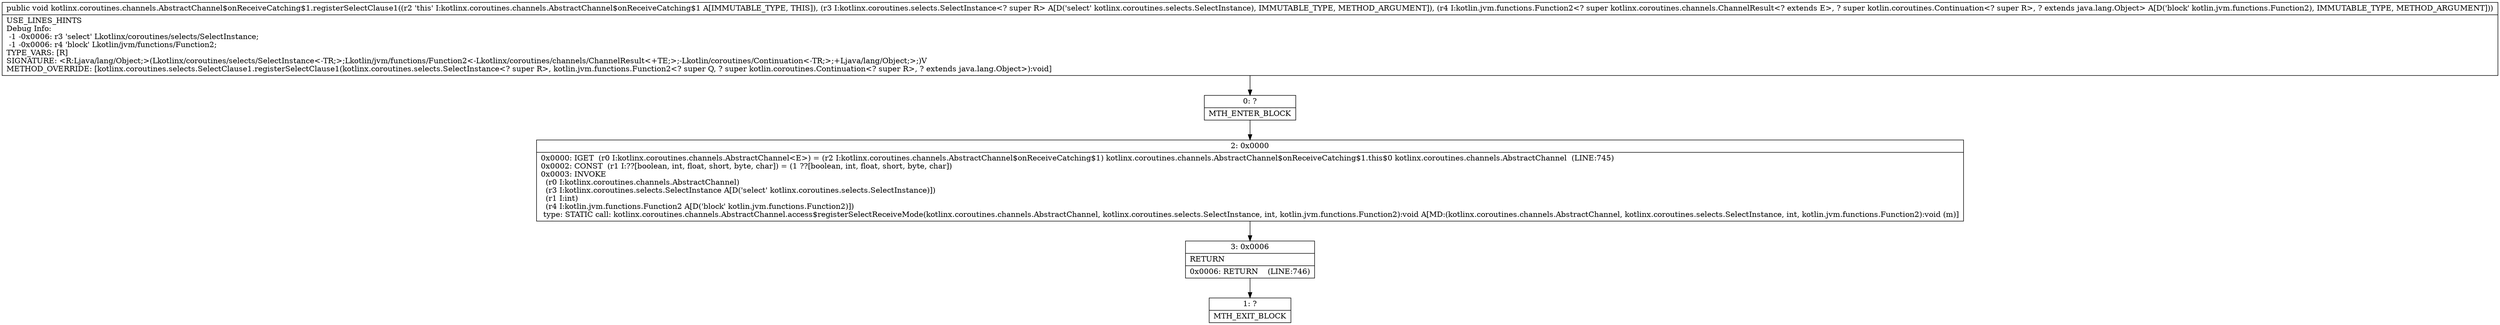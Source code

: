 digraph "CFG forkotlinx.coroutines.channels.AbstractChannel$onReceiveCatching$1.registerSelectClause1(Lkotlinx\/coroutines\/selects\/SelectInstance;Lkotlin\/jvm\/functions\/Function2;)V" {
Node_0 [shape=record,label="{0\:\ ?|MTH_ENTER_BLOCK\l}"];
Node_2 [shape=record,label="{2\:\ 0x0000|0x0000: IGET  (r0 I:kotlinx.coroutines.channels.AbstractChannel\<E\>) = (r2 I:kotlinx.coroutines.channels.AbstractChannel$onReceiveCatching$1) kotlinx.coroutines.channels.AbstractChannel$onReceiveCatching$1.this$0 kotlinx.coroutines.channels.AbstractChannel  (LINE:745)\l0x0002: CONST  (r1 I:??[boolean, int, float, short, byte, char]) = (1 ??[boolean, int, float, short, byte, char]) \l0x0003: INVOKE  \l  (r0 I:kotlinx.coroutines.channels.AbstractChannel)\l  (r3 I:kotlinx.coroutines.selects.SelectInstance A[D('select' kotlinx.coroutines.selects.SelectInstance)])\l  (r1 I:int)\l  (r4 I:kotlin.jvm.functions.Function2 A[D('block' kotlin.jvm.functions.Function2)])\l type: STATIC call: kotlinx.coroutines.channels.AbstractChannel.access$registerSelectReceiveMode(kotlinx.coroutines.channels.AbstractChannel, kotlinx.coroutines.selects.SelectInstance, int, kotlin.jvm.functions.Function2):void A[MD:(kotlinx.coroutines.channels.AbstractChannel, kotlinx.coroutines.selects.SelectInstance, int, kotlin.jvm.functions.Function2):void (m)]\l}"];
Node_3 [shape=record,label="{3\:\ 0x0006|RETURN\l|0x0006: RETURN    (LINE:746)\l}"];
Node_1 [shape=record,label="{1\:\ ?|MTH_EXIT_BLOCK\l}"];
MethodNode[shape=record,label="{public void kotlinx.coroutines.channels.AbstractChannel$onReceiveCatching$1.registerSelectClause1((r2 'this' I:kotlinx.coroutines.channels.AbstractChannel$onReceiveCatching$1 A[IMMUTABLE_TYPE, THIS]), (r3 I:kotlinx.coroutines.selects.SelectInstance\<? super R\> A[D('select' kotlinx.coroutines.selects.SelectInstance), IMMUTABLE_TYPE, METHOD_ARGUMENT]), (r4 I:kotlin.jvm.functions.Function2\<? super kotlinx.coroutines.channels.ChannelResult\<? extends E\>, ? super kotlin.coroutines.Continuation\<? super R\>, ? extends java.lang.Object\> A[D('block' kotlin.jvm.functions.Function2), IMMUTABLE_TYPE, METHOD_ARGUMENT]))  | USE_LINES_HINTS\lDebug Info:\l  \-1 \-0x0006: r3 'select' Lkotlinx\/coroutines\/selects\/SelectInstance;\l  \-1 \-0x0006: r4 'block' Lkotlin\/jvm\/functions\/Function2;\lTYPE_VARS: [R]\lSIGNATURE: \<R:Ljava\/lang\/Object;\>(Lkotlinx\/coroutines\/selects\/SelectInstance\<\-TR;\>;Lkotlin\/jvm\/functions\/Function2\<\-Lkotlinx\/coroutines\/channels\/ChannelResult\<+TE;\>;\-Lkotlin\/coroutines\/Continuation\<\-TR;\>;+Ljava\/lang\/Object;\>;)V\lMETHOD_OVERRIDE: [kotlinx.coroutines.selects.SelectClause1.registerSelectClause1(kotlinx.coroutines.selects.SelectInstance\<? super R\>, kotlin.jvm.functions.Function2\<? super Q, ? super kotlin.coroutines.Continuation\<? super R\>, ? extends java.lang.Object\>):void]\l}"];
MethodNode -> Node_0;Node_0 -> Node_2;
Node_2 -> Node_3;
Node_3 -> Node_1;
}

